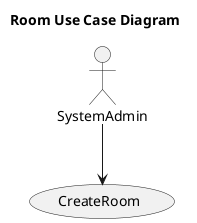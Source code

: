 @startuml
title Room Use Case Diagram

actor SystemAdmin as A
usecase (CreateRoom) as CR

A --> CR
@enduml
